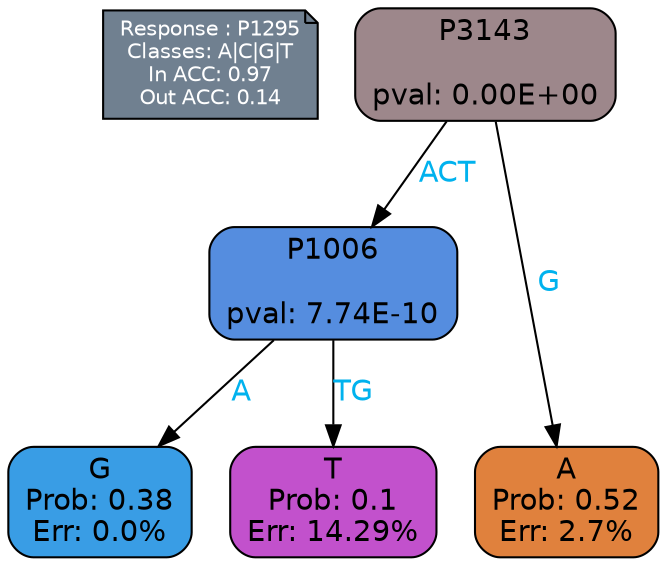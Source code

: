 digraph Tree {
node [shape=box, style="filled, rounded", color="black", fontname=helvetica] ;
graph [ranksep=equally, splines=polylines, bgcolor=transparent, dpi=600] ;
edge [fontname=helvetica] ;
LEGEND [label="Response : P1295
Classes: A|C|G|T
In ACC: 0.97
Out ACC: 0.14
",shape=note,align=left,style=filled,fillcolor="slategray",fontcolor="white",fontsize=10];1 [label="P3143

pval: 0.00E+00", fillcolor="#9d878b"] ;
2 [label="P1006

pval: 7.74E-10", fillcolor="#558ddf"] ;
3 [label="G
Prob: 0.38
Err: 0.0%", fillcolor="#399de5"] ;
4 [label="T
Prob: 0.1
Err: 14.29%", fillcolor="#c251cc"] ;
5 [label="A
Prob: 0.52
Err: 2.7%", fillcolor="#e0813d"] ;
1 -> 2 [label="ACT",fontcolor=deepskyblue2] ;
1 -> 5 [label="G",fontcolor=deepskyblue2] ;
2 -> 3 [label="A",fontcolor=deepskyblue2] ;
2 -> 4 [label="TG",fontcolor=deepskyblue2] ;
{rank = same; 3;4;5;}{rank = same; LEGEND;1;}}